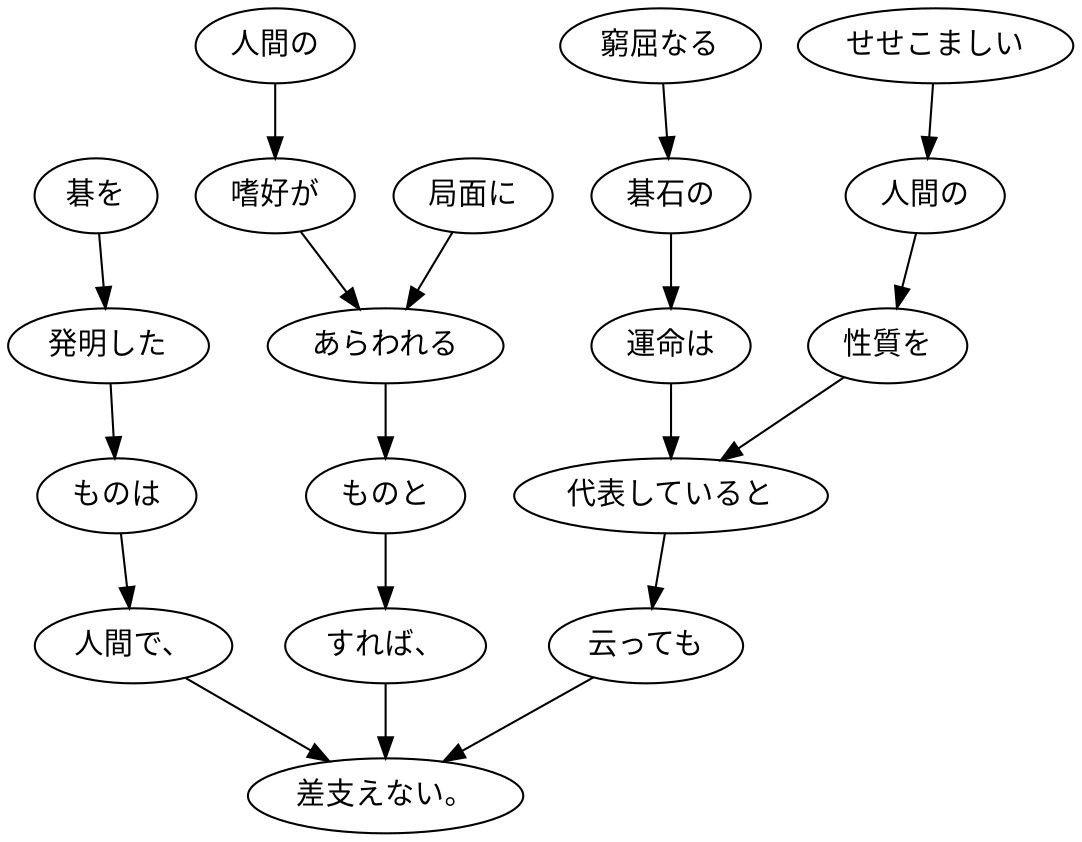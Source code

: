 digraph graph7629 {
	node0 [label="碁を"];
	node1 [label="発明した"];
	node2 [label="ものは"];
	node3 [label="人間で、"];
	node4 [label="人間の"];
	node5 [label="嗜好が"];
	node6 [label="局面に"];
	node7 [label="あらわれる"];
	node8 [label="ものと"];
	node9 [label="すれば、"];
	node10 [label="窮屈なる"];
	node11 [label="碁石の"];
	node12 [label="運命は"];
	node13 [label="せせこましい"];
	node14 [label="人間の"];
	node15 [label="性質を"];
	node16 [label="代表していると"];
	node17 [label="云っても"];
	node18 [label="差支えない。"];
	node0 -> node1;
	node1 -> node2;
	node2 -> node3;
	node3 -> node18;
	node4 -> node5;
	node5 -> node7;
	node6 -> node7;
	node7 -> node8;
	node8 -> node9;
	node9 -> node18;
	node10 -> node11;
	node11 -> node12;
	node12 -> node16;
	node13 -> node14;
	node14 -> node15;
	node15 -> node16;
	node16 -> node17;
	node17 -> node18;
}
